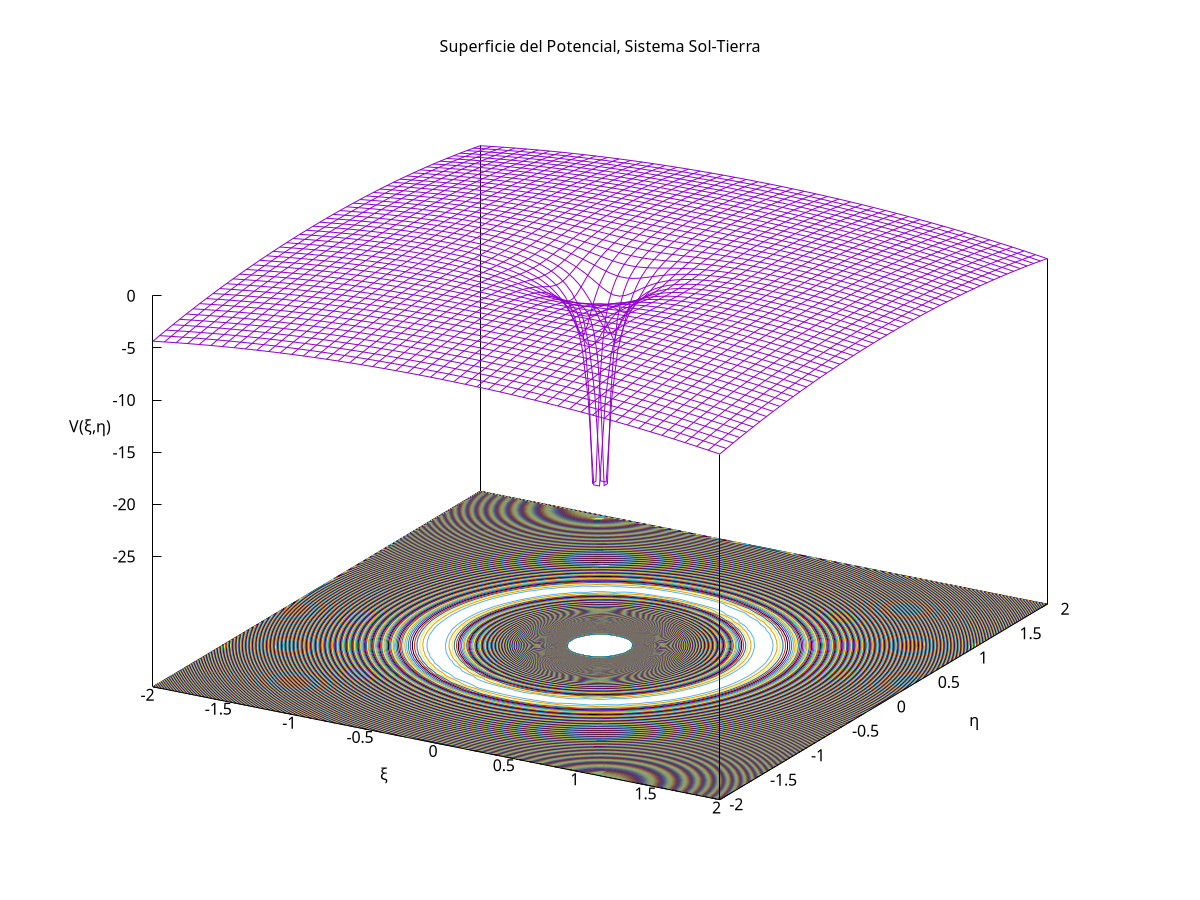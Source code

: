 #    2021-04-11
#    surfaceSolTierra.gp
#    Diego Sarceño (dsarceno68@gmail.com)

#    Programa superficies de nivel, sistema tierra luna

#    Codificación del texto: UTF8
#    Compiladores probados: GNUPLOT (Ubuntu 20.04 Linux) 5.2
#    Instrucciones de compilación: no requere nada mas
#    gnuplot surfaceSolTierra.gp

#    Copyright (C) 2021
#    D. R. Sarceño Ramírez
#    dsarceno68@gmail.com
#
#    This program is free software: you can redistribute it and/or
#    modify it under the terms of the GNU General Public License as
#    published by the Free Software Foundation, either version 3 of
#    the License, or (at your option) any later version.
#
#    This program is distributed in the hope that it will be useful,
#    but WITHOUT ANY WARRANTY; without even the implied warranty of
#    MERCHANTABILITY or FITNESS FOR A PARTICULAR PURPOSE.  See the GNU
#    General Public License for more details.
#
#    You should have received a copy of the GNU General Public License
#    along with this program.  If not, see
#    <http://www.gnu.org/licenses/>.

# PROGRAM
# terminal
set terminal pdf
set output 'surfaceSolTierra.pdf'

# divisiones en la superficies para una mejor visión
set isosamples 50

# labels
set title 'Superficie del Potencial, Sistema Sol-Tierra'
set xlabel 'ξ'
set ylabel 'η'
set zlabel 'V(ξ,η)'

# superficies de nivel
set size ratio -1
set nokey
set contours
set cntrparam levels incremental -5,0.005,0



## plot
# ranges
set xrange [-2:2]
set yrange [-2:2]

# constantes
G = 6.6738E-11
Me = 5.972E24
Ms = 1.989E30
a = 1.496E11
xi1 = Me/(Me + Ms)
xi2 = xi1 - 1
K = (Me + Ms)*G/a

splot ( xi2/sqrt((x - xi1)**2 + y**2) - xi1/sqrt((x - xi2)**2 + y**2) - 0.5*(x**2 + y**2) ) t 'V'
